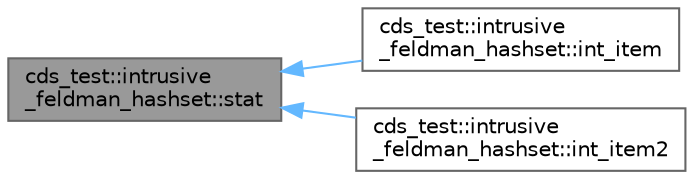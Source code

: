 digraph "cds_test::intrusive_feldman_hashset::stat"
{
 // LATEX_PDF_SIZE
  bgcolor="transparent";
  edge [fontname=Helvetica,fontsize=10,labelfontname=Helvetica,labelfontsize=10];
  node [fontname=Helvetica,fontsize=10,shape=box,height=0.2,width=0.4];
  rankdir="LR";
  Node1 [id="Node000001",label="cds_test::intrusive\l_feldman_hashset::stat",height=0.2,width=0.4,color="gray40", fillcolor="grey60", style="filled", fontcolor="black",tooltip=" "];
  Node1 -> Node2 [id="edge1_Node000001_Node000002",dir="back",color="steelblue1",style="solid",tooltip=" "];
  Node2 [id="Node000002",label="cds_test::intrusive\l_feldman_hashset::int_item",height=0.2,width=0.4,color="gray40", fillcolor="white", style="filled",URL="$structcds__test_1_1intrusive__feldman__hashset_1_1int__item.html",tooltip=" "];
  Node1 -> Node3 [id="edge2_Node000001_Node000003",dir="back",color="steelblue1",style="solid",tooltip=" "];
  Node3 [id="Node000003",label="cds_test::intrusive\l_feldman_hashset::int_item2",height=0.2,width=0.4,color="gray40", fillcolor="white", style="filled",URL="$structcds__test_1_1intrusive__feldman__hashset_1_1int__item2.html",tooltip=" "];
}
